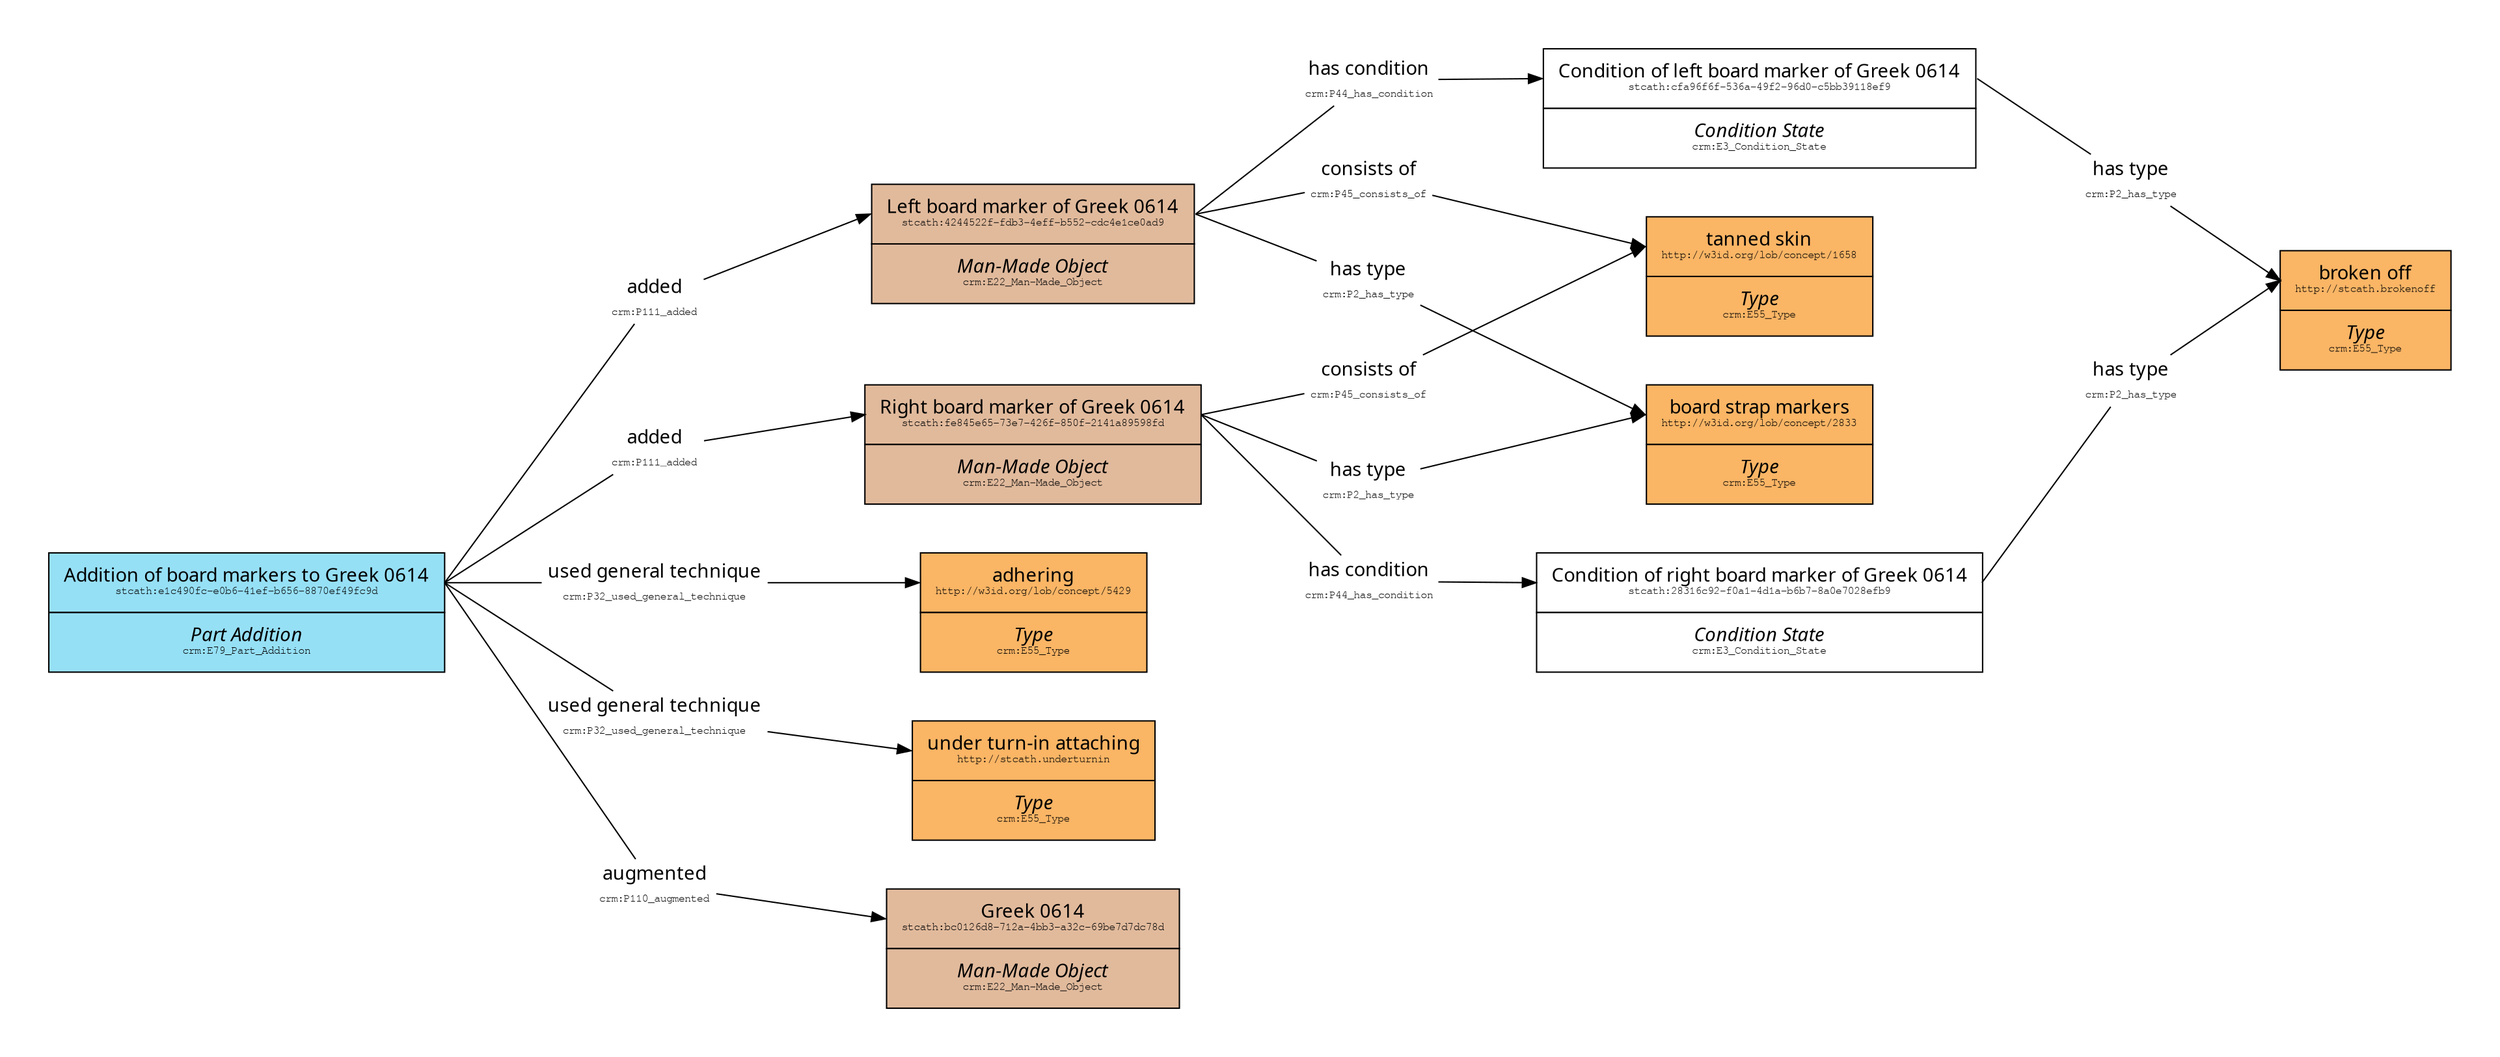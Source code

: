 // MS with board strap markers
digraph {
	nodesep=0.5 pad=0.5 rankdir=LR ranksep=1 splines=line
	node [margin=0 penwidth=3.0 shape=none]
	httpstcathbrokenoff [label=<<TABLE BORDER="0" CELLBORDER="1" CELLSPACING="0">                    <TR><TD PORT="instance" CELLPADDING="10" bgcolor="#FAB565"><FONT FACE="Ubuntu">broken off</FONT><BR /><FONT FACE="FreeMono" POINT-SIZE="8">http://stcath.brokenoff</FONT></TD></TR>                    <TR><TD PORT="class" CELLPADDING="10" bgcolor="#FAB565"><FONT FACE="Ubuntu"><I>Type</I></FONT><BR /><FONT FACE="FreeMono" POINT-SIZE="8">crm:E55_Type</FONT></TD></TR>                    </TABLE>>]
	httpsdataligatusorgukstcatherinesmsfe845e6573e7426f850f2141a89598fdhttpwwwcidoccrmorgcidoccrmP45_consists_ofhttpw3idorglobconcept1658 [label=<<TABLE BORDER="0" CELLBORDER="0"><TR><TD BGCOLOR = "white"><FONT FACE="Ubuntu">consists of</FONT></TD></TR><TR><TD BGCOLOR = "white"><FONT FACE="FreeMono" POINT-SIZE="8">crm:P45_consists_of</FONT></TD></TR></TABLE>>]
	httpsdataligatusorgukstcatherinesmsfe845e6573e7426f850f2141a89598fd:instance:e -> httpsdataligatusorgukstcatherinesmsfe845e6573e7426f850f2141a89598fdhttpwwwcidoccrmorgcidoccrmP45_consists_ofhttpw3idorglobconcept1658 [arrowhead=none]
	httpsdataligatusorgukstcatherinesmsfe845e6573e7426f850f2141a89598fdhttpwwwcidoccrmorgcidoccrmP45_consists_ofhttpw3idorglobconcept1658 -> httpw3idorglobconcept1658:instance:w
	httpsdataligatusorgukstcatherinesmsbc0126d8712a4bb3a32c69be7d7dc78d [label=<<TABLE BORDER="0" CELLBORDER="1" CELLSPACING="0">                    <TR><TD PORT="instance" CELLPADDING="10" bgcolor="#E1BA9C"><FONT FACE="Ubuntu">Greek 0614</FONT><BR /><FONT FACE="FreeMono" POINT-SIZE="8">stcath:bc0126d8-712a-4bb3-a32c-69be7d7dc78d</FONT></TD></TR>                    <TR><TD PORT="class" CELLPADDING="10" bgcolor="#E1BA9C"><FONT FACE="Ubuntu"><I>Man-Made Object</I></FONT><BR /><FONT FACE="FreeMono" POINT-SIZE="8">crm:E22_Man-Made_Object</FONT></TD></TR>                    </TABLE>>]
	httpsdataligatusorgukstcatherinesmse1c490fce0b641efb6568870ef49fc9dhttpwwwcidoccrmorgcidoccrmP111_addedhttpsdataligatusorgukstcatherinesms4244522ffdb34effb552cdc4e1ce0ad9 [label=<<TABLE BORDER="0" CELLBORDER="0"><TR><TD BGCOLOR = "white"><FONT FACE="Ubuntu">added</FONT></TD></TR><TR><TD BGCOLOR = "white"><FONT FACE="FreeMono" POINT-SIZE="8">crm:P111_added</FONT></TD></TR></TABLE>>]
	httpsdataligatusorgukstcatherinesmse1c490fce0b641efb6568870ef49fc9d:instance:e -> httpsdataligatusorgukstcatherinesmse1c490fce0b641efb6568870ef49fc9dhttpwwwcidoccrmorgcidoccrmP111_addedhttpsdataligatusorgukstcatherinesms4244522ffdb34effb552cdc4e1ce0ad9 [arrowhead=none]
	httpsdataligatusorgukstcatherinesmse1c490fce0b641efb6568870ef49fc9dhttpwwwcidoccrmorgcidoccrmP111_addedhttpsdataligatusorgukstcatherinesms4244522ffdb34effb552cdc4e1ce0ad9 -> httpsdataligatusorgukstcatherinesms4244522ffdb34effb552cdc4e1ce0ad9:instance:w
	httpw3idorglobconcept5429 [label=<<TABLE BORDER="0" CELLBORDER="1" CELLSPACING="0">                    <TR><TD PORT="instance" CELLPADDING="10" bgcolor="#FAB565"><FONT FACE="Ubuntu">adhering</FONT><BR /><FONT FACE="FreeMono" POINT-SIZE="8">http://w3id.org/lob/concept/5429</FONT></TD></TR>                    <TR><TD PORT="class" CELLPADDING="10" bgcolor="#FAB565"><FONT FACE="Ubuntu"><I>Type</I></FONT><BR /><FONT FACE="FreeMono" POINT-SIZE="8">crm:E55_Type</FONT></TD></TR>                    </TABLE>>]
	httpsdataligatusorgukstcatherinesmse1c490fce0b641efb6568870ef49fc9dhttpwwwcidoccrmorgcidoccrmP32_used_general_techniquehttpw3idorglobconcept5429 [label=<<TABLE BORDER="0" CELLBORDER="0"><TR><TD BGCOLOR = "white"><FONT FACE="Ubuntu">used general technique</FONT></TD></TR><TR><TD BGCOLOR = "white"><FONT FACE="FreeMono" POINT-SIZE="8">crm:P32_used_general_technique</FONT></TD></TR></TABLE>>]
	httpsdataligatusorgukstcatherinesmse1c490fce0b641efb6568870ef49fc9d:instance:e -> httpsdataligatusorgukstcatherinesmse1c490fce0b641efb6568870ef49fc9dhttpwwwcidoccrmorgcidoccrmP32_used_general_techniquehttpw3idorglobconcept5429 [arrowhead=none]
	httpsdataligatusorgukstcatherinesmse1c490fce0b641efb6568870ef49fc9dhttpwwwcidoccrmorgcidoccrmP32_used_general_techniquehttpw3idorglobconcept5429 -> httpw3idorglobconcept5429:instance:w
	httpsdataligatusorgukstcatherinesmsfe845e6573e7426f850f2141a89598fdhttpwwwcidoccrmorgcidoccrmP2_has_typehttpw3idorglobconcept2833 [label=<<TABLE BORDER="0" CELLBORDER="0"><TR><TD BGCOLOR = "white"><FONT FACE="Ubuntu">has type</FONT></TD></TR><TR><TD BGCOLOR = "white"><FONT FACE="FreeMono" POINT-SIZE="8">crm:P2_has_type</FONT></TD></TR></TABLE>>]
	httpsdataligatusorgukstcatherinesmsfe845e6573e7426f850f2141a89598fd:instance:e -> httpsdataligatusorgukstcatherinesmsfe845e6573e7426f850f2141a89598fdhttpwwwcidoccrmorgcidoccrmP2_has_typehttpw3idorglobconcept2833 [arrowhead=none]
	httpsdataligatusorgukstcatherinesmsfe845e6573e7426f850f2141a89598fdhttpwwwcidoccrmorgcidoccrmP2_has_typehttpw3idorglobconcept2833 -> httpw3idorglobconcept2833:instance:w
	httpsdataligatusorgukstcatherinesmscfa96f6f536a49f296d0c5bb39118ef9httpwwwcidoccrmorgcidoccrmP2_has_typehttpstcathbrokenoff [label=<<TABLE BORDER="0" CELLBORDER="0"><TR><TD BGCOLOR = "white"><FONT FACE="Ubuntu">has type</FONT></TD></TR><TR><TD BGCOLOR = "white"><FONT FACE="FreeMono" POINT-SIZE="8">crm:P2_has_type</FONT></TD></TR></TABLE>>]
	httpsdataligatusorgukstcatherinesmscfa96f6f536a49f296d0c5bb39118ef9:instance:e -> httpsdataligatusorgukstcatherinesmscfa96f6f536a49f296d0c5bb39118ef9httpwwwcidoccrmorgcidoccrmP2_has_typehttpstcathbrokenoff [arrowhead=none]
	httpsdataligatusorgukstcatherinesmscfa96f6f536a49f296d0c5bb39118ef9httpwwwcidoccrmorgcidoccrmP2_has_typehttpstcathbrokenoff -> httpstcathbrokenoff:instance:w
	httpsdataligatusorgukstcatherinesmsfe845e6573e7426f850f2141a89598fdhttpwwwcidoccrmorgcidoccrmP44_has_conditionhttpsdataligatusorgukstcatherinesms28316c92f0a14d1ab6b78a0e7028efb9 [label=<<TABLE BORDER="0" CELLBORDER="0"><TR><TD BGCOLOR = "white"><FONT FACE="Ubuntu">has condition</FONT></TD></TR><TR><TD BGCOLOR = "white"><FONT FACE="FreeMono" POINT-SIZE="8">crm:P44_has_condition</FONT></TD></TR></TABLE>>]
	httpsdataligatusorgukstcatherinesmsfe845e6573e7426f850f2141a89598fd:instance:e -> httpsdataligatusorgukstcatherinesmsfe845e6573e7426f850f2141a89598fdhttpwwwcidoccrmorgcidoccrmP44_has_conditionhttpsdataligatusorgukstcatherinesms28316c92f0a14d1ab6b78a0e7028efb9 [arrowhead=none]
	httpsdataligatusorgukstcatherinesmsfe845e6573e7426f850f2141a89598fdhttpwwwcidoccrmorgcidoccrmP44_has_conditionhttpsdataligatusorgukstcatherinesms28316c92f0a14d1ab6b78a0e7028efb9 -> httpsdataligatusorgukstcatherinesms28316c92f0a14d1ab6b78a0e7028efb9:instance:w
	httpsdataligatusorgukstcatherinesms4244522ffdb34effb552cdc4e1ce0ad9 [label=<<TABLE BORDER="0" CELLBORDER="1" CELLSPACING="0">                    <TR><TD PORT="instance" CELLPADDING="10" bgcolor="#E1BA9C"><FONT FACE="Ubuntu">Left board marker of Greek 0614</FONT><BR /><FONT FACE="FreeMono" POINT-SIZE="8">stcath:4244522f-fdb3-4eff-b552-cdc4e1ce0ad9</FONT></TD></TR>                    <TR><TD PORT="class" CELLPADDING="10" bgcolor="#E1BA9C"><FONT FACE="Ubuntu"><I>Man-Made Object</I></FONT><BR /><FONT FACE="FreeMono" POINT-SIZE="8">crm:E22_Man-Made_Object</FONT></TD></TR>                    </TABLE>>]
	httpsdataligatusorgukstcatherinesms4244522ffdb34effb552cdc4e1ce0ad9httpwwwcidoccrmorgcidoccrmP44_has_conditionhttpsdataligatusorgukstcatherinesmscfa96f6f536a49f296d0c5bb39118ef9 [label=<<TABLE BORDER="0" CELLBORDER="0"><TR><TD BGCOLOR = "white"><FONT FACE="Ubuntu">has condition</FONT></TD></TR><TR><TD BGCOLOR = "white"><FONT FACE="FreeMono" POINT-SIZE="8">crm:P44_has_condition</FONT></TD></TR></TABLE>>]
	httpsdataligatusorgukstcatherinesms4244522ffdb34effb552cdc4e1ce0ad9:instance:e -> httpsdataligatusorgukstcatherinesms4244522ffdb34effb552cdc4e1ce0ad9httpwwwcidoccrmorgcidoccrmP44_has_conditionhttpsdataligatusorgukstcatherinesmscfa96f6f536a49f296d0c5bb39118ef9 [arrowhead=none]
	httpsdataligatusorgukstcatherinesms4244522ffdb34effb552cdc4e1ce0ad9httpwwwcidoccrmorgcidoccrmP44_has_conditionhttpsdataligatusorgukstcatherinesmscfa96f6f536a49f296d0c5bb39118ef9 -> httpsdataligatusorgukstcatherinesmscfa96f6f536a49f296d0c5bb39118ef9:instance:w
	httpw3idorglobconcept1658 [label=<<TABLE BORDER="0" CELLBORDER="1" CELLSPACING="0">                    <TR><TD PORT="instance" CELLPADDING="10" bgcolor="#FAB565"><FONT FACE="Ubuntu">tanned skin</FONT><BR /><FONT FACE="FreeMono" POINT-SIZE="8">http://w3id.org/lob/concept/1658</FONT></TD></TR>                    <TR><TD PORT="class" CELLPADDING="10" bgcolor="#FAB565"><FONT FACE="Ubuntu"><I>Type</I></FONT><BR /><FONT FACE="FreeMono" POINT-SIZE="8">crm:E55_Type</FONT></TD></TR>                    </TABLE>>]
	httpstcathunderturnin [label=<<TABLE BORDER="0" CELLBORDER="1" CELLSPACING="0">                    <TR><TD PORT="instance" CELLPADDING="10" bgcolor="#FAB565"><FONT FACE="Ubuntu">under turn-in attaching</FONT><BR /><FONT FACE="FreeMono" POINT-SIZE="8">http://stcath.underturnin</FONT></TD></TR>                    <TR><TD PORT="class" CELLPADDING="10" bgcolor="#FAB565"><FONT FACE="Ubuntu"><I>Type</I></FONT><BR /><FONT FACE="FreeMono" POINT-SIZE="8">crm:E55_Type</FONT></TD></TR>                    </TABLE>>]
	httpsdataligatusorgukstcatherinesmscfa96f6f536a49f296d0c5bb39118ef9 [label=<<TABLE BORDER="0" CELLBORDER="1" CELLSPACING="0">                    <TR><TD PORT="instance" CELLPADDING="10" bgcolor="#ffffff"><FONT FACE="Ubuntu">Condition of left board marker of Greek 0614</FONT><BR /><FONT FACE="FreeMono" POINT-SIZE="8">stcath:cfa96f6f-536a-49f2-96d0-c5bb39118ef9</FONT></TD></TR>                    <TR><TD PORT="class" CELLPADDING="10" bgcolor="#ffffff"><FONT FACE="Ubuntu"><I>Condition State</I></FONT><BR /><FONT FACE="FreeMono" POINT-SIZE="8">crm:E3_Condition_State</FONT></TD></TR>                    </TABLE>>]
	httpsdataligatusorgukstcatherinesms4244522ffdb34effb552cdc4e1ce0ad9httpwwwcidoccrmorgcidoccrmP45_consists_ofhttpw3idorglobconcept1658 [label=<<TABLE BORDER="0" CELLBORDER="0"><TR><TD BGCOLOR = "white"><FONT FACE="Ubuntu">consists of</FONT></TD></TR><TR><TD BGCOLOR = "white"><FONT FACE="FreeMono" POINT-SIZE="8">crm:P45_consists_of</FONT></TD></TR></TABLE>>]
	httpsdataligatusorgukstcatherinesms4244522ffdb34effb552cdc4e1ce0ad9:instance:e -> httpsdataligatusorgukstcatherinesms4244522ffdb34effb552cdc4e1ce0ad9httpwwwcidoccrmorgcidoccrmP45_consists_ofhttpw3idorglobconcept1658 [arrowhead=none]
	httpsdataligatusorgukstcatherinesms4244522ffdb34effb552cdc4e1ce0ad9httpwwwcidoccrmorgcidoccrmP45_consists_ofhttpw3idorglobconcept1658 -> httpw3idorglobconcept1658:instance:w
	httpsdataligatusorgukstcatherinesmse1c490fce0b641efb6568870ef49fc9dhttpwwwcidoccrmorgcidoccrmP32_used_general_techniquehttpstcathunderturnin [label=<<TABLE BORDER="0" CELLBORDER="0"><TR><TD BGCOLOR = "white"><FONT FACE="Ubuntu">used general technique</FONT></TD></TR><TR><TD BGCOLOR = "white"><FONT FACE="FreeMono" POINT-SIZE="8">crm:P32_used_general_technique</FONT></TD></TR></TABLE>>]
	httpsdataligatusorgukstcatherinesmse1c490fce0b641efb6568870ef49fc9d:instance:e -> httpsdataligatusorgukstcatherinesmse1c490fce0b641efb6568870ef49fc9dhttpwwwcidoccrmorgcidoccrmP32_used_general_techniquehttpstcathunderturnin [arrowhead=none]
	httpsdataligatusorgukstcatherinesmse1c490fce0b641efb6568870ef49fc9dhttpwwwcidoccrmorgcidoccrmP32_used_general_techniquehttpstcathunderturnin -> httpstcathunderturnin:instance:w
	httpsdataligatusorgukstcatherinesmse1c490fce0b641efb6568870ef49fc9d [label=<<TABLE BORDER="0" CELLBORDER="1" CELLSPACING="0">                    <TR><TD PORT="instance" CELLPADDING="10" bgcolor="#96e0f6"><FONT FACE="Ubuntu">Addition of board markers to Greek 0614</FONT><BR /><FONT FACE="FreeMono" POINT-SIZE="8">stcath:e1c490fc-e0b6-41ef-b656-8870ef49fc9d</FONT></TD></TR>                    <TR><TD PORT="class" CELLPADDING="10" bgcolor="#96e0f6"><FONT FACE="Ubuntu"><I>Part Addition</I></FONT><BR /><FONT FACE="FreeMono" POINT-SIZE="8">crm:E79_Part_Addition</FONT></TD></TR>                    </TABLE>>]
	httpsdataligatusorgukstcatherinesmse1c490fce0b641efb6568870ef49fc9dhttpwwwcidoccrmorgcidoccrmP111_addedhttpsdataligatusorgukstcatherinesmsfe845e6573e7426f850f2141a89598fd [label=<<TABLE BORDER="0" CELLBORDER="0"><TR><TD BGCOLOR = "white"><FONT FACE="Ubuntu">added</FONT></TD></TR><TR><TD BGCOLOR = "white"><FONT FACE="FreeMono" POINT-SIZE="8">crm:P111_added</FONT></TD></TR></TABLE>>]
	httpsdataligatusorgukstcatherinesmse1c490fce0b641efb6568870ef49fc9d:instance:e -> httpsdataligatusorgukstcatherinesmse1c490fce0b641efb6568870ef49fc9dhttpwwwcidoccrmorgcidoccrmP111_addedhttpsdataligatusorgukstcatherinesmsfe845e6573e7426f850f2141a89598fd [arrowhead=none]
	httpsdataligatusorgukstcatherinesmse1c490fce0b641efb6568870ef49fc9dhttpwwwcidoccrmorgcidoccrmP111_addedhttpsdataligatusorgukstcatherinesmsfe845e6573e7426f850f2141a89598fd -> httpsdataligatusorgukstcatherinesmsfe845e6573e7426f850f2141a89598fd:instance:w
	httpsdataligatusorgukstcatherinesms28316c92f0a14d1ab6b78a0e7028efb9httpwwwcidoccrmorgcidoccrmP2_has_typehttpstcathbrokenoff [label=<<TABLE BORDER="0" CELLBORDER="0"><TR><TD BGCOLOR = "white"><FONT FACE="Ubuntu">has type</FONT></TD></TR><TR><TD BGCOLOR = "white"><FONT FACE="FreeMono" POINT-SIZE="8">crm:P2_has_type</FONT></TD></TR></TABLE>>]
	httpsdataligatusorgukstcatherinesms28316c92f0a14d1ab6b78a0e7028efb9:instance:e -> httpsdataligatusorgukstcatherinesms28316c92f0a14d1ab6b78a0e7028efb9httpwwwcidoccrmorgcidoccrmP2_has_typehttpstcathbrokenoff [arrowhead=none]
	httpsdataligatusorgukstcatherinesms28316c92f0a14d1ab6b78a0e7028efb9httpwwwcidoccrmorgcidoccrmP2_has_typehttpstcathbrokenoff -> httpstcathbrokenoff:instance:w
	httpsdataligatusorgukstcatherinesms4244522ffdb34effb552cdc4e1ce0ad9httpwwwcidoccrmorgcidoccrmP2_has_typehttpw3idorglobconcept2833 [label=<<TABLE BORDER="0" CELLBORDER="0"><TR><TD BGCOLOR = "white"><FONT FACE="Ubuntu">has type</FONT></TD></TR><TR><TD BGCOLOR = "white"><FONT FACE="FreeMono" POINT-SIZE="8">crm:P2_has_type</FONT></TD></TR></TABLE>>]
	httpsdataligatusorgukstcatherinesms4244522ffdb34effb552cdc4e1ce0ad9:instance:e -> httpsdataligatusorgukstcatherinesms4244522ffdb34effb552cdc4e1ce0ad9httpwwwcidoccrmorgcidoccrmP2_has_typehttpw3idorglobconcept2833 [arrowhead=none]
	httpsdataligatusorgukstcatherinesms4244522ffdb34effb552cdc4e1ce0ad9httpwwwcidoccrmorgcidoccrmP2_has_typehttpw3idorglobconcept2833 -> httpw3idorglobconcept2833:instance:w
	httpsdataligatusorgukstcatherinesmse1c490fce0b641efb6568870ef49fc9dhttpwwwcidoccrmorgcidoccrmP110_augmentedhttpsdataligatusorgukstcatherinesmsbc0126d8712a4bb3a32c69be7d7dc78d [label=<<TABLE BORDER="0" CELLBORDER="0"><TR><TD BGCOLOR = "white"><FONT FACE="Ubuntu">augmented</FONT></TD></TR><TR><TD BGCOLOR = "white"><FONT FACE="FreeMono" POINT-SIZE="8">crm:P110_augmented</FONT></TD></TR></TABLE>>]
	httpsdataligatusorgukstcatherinesmse1c490fce0b641efb6568870ef49fc9d:instance:e -> httpsdataligatusorgukstcatherinesmse1c490fce0b641efb6568870ef49fc9dhttpwwwcidoccrmorgcidoccrmP110_augmentedhttpsdataligatusorgukstcatherinesmsbc0126d8712a4bb3a32c69be7d7dc78d [arrowhead=none]
	httpsdataligatusorgukstcatherinesmse1c490fce0b641efb6568870ef49fc9dhttpwwwcidoccrmorgcidoccrmP110_augmentedhttpsdataligatusorgukstcatherinesmsbc0126d8712a4bb3a32c69be7d7dc78d -> httpsdataligatusorgukstcatherinesmsbc0126d8712a4bb3a32c69be7d7dc78d:instance:w
	httpsdataligatusorgukstcatherinesmsfe845e6573e7426f850f2141a89598fd [label=<<TABLE BORDER="0" CELLBORDER="1" CELLSPACING="0">                    <TR><TD PORT="instance" CELLPADDING="10" bgcolor="#E1BA9C"><FONT FACE="Ubuntu">Right board marker of Greek 0614</FONT><BR /><FONT FACE="FreeMono" POINT-SIZE="8">stcath:fe845e65-73e7-426f-850f-2141a89598fd</FONT></TD></TR>                    <TR><TD PORT="class" CELLPADDING="10" bgcolor="#E1BA9C"><FONT FACE="Ubuntu"><I>Man-Made Object</I></FONT><BR /><FONT FACE="FreeMono" POINT-SIZE="8">crm:E22_Man-Made_Object</FONT></TD></TR>                    </TABLE>>]
	httpsdataligatusorgukstcatherinesms28316c92f0a14d1ab6b78a0e7028efb9 [label=<<TABLE BORDER="0" CELLBORDER="1" CELLSPACING="0">                    <TR><TD PORT="instance" CELLPADDING="10" bgcolor="#ffffff"><FONT FACE="Ubuntu">Condition of right board marker of Greek 0614</FONT><BR /><FONT FACE="FreeMono" POINT-SIZE="8">stcath:28316c92-f0a1-4d1a-b6b7-8a0e7028efb9</FONT></TD></TR>                    <TR><TD PORT="class" CELLPADDING="10" bgcolor="#ffffff"><FONT FACE="Ubuntu"><I>Condition State</I></FONT><BR /><FONT FACE="FreeMono" POINT-SIZE="8">crm:E3_Condition_State</FONT></TD></TR>                    </TABLE>>]
	httpw3idorglobconcept2833 [label=<<TABLE BORDER="0" CELLBORDER="1" CELLSPACING="0">                    <TR><TD PORT="instance" CELLPADDING="10" bgcolor="#FAB565"><FONT FACE="Ubuntu">board strap markers</FONT><BR /><FONT FACE="FreeMono" POINT-SIZE="8">http://w3id.org/lob/concept/2833</FONT></TD></TR>                    <TR><TD PORT="class" CELLPADDING="10" bgcolor="#FAB565"><FONT FACE="Ubuntu"><I>Type</I></FONT><BR /><FONT FACE="FreeMono" POINT-SIZE="8">crm:E55_Type</FONT></TD></TR>                    </TABLE>>]
}
